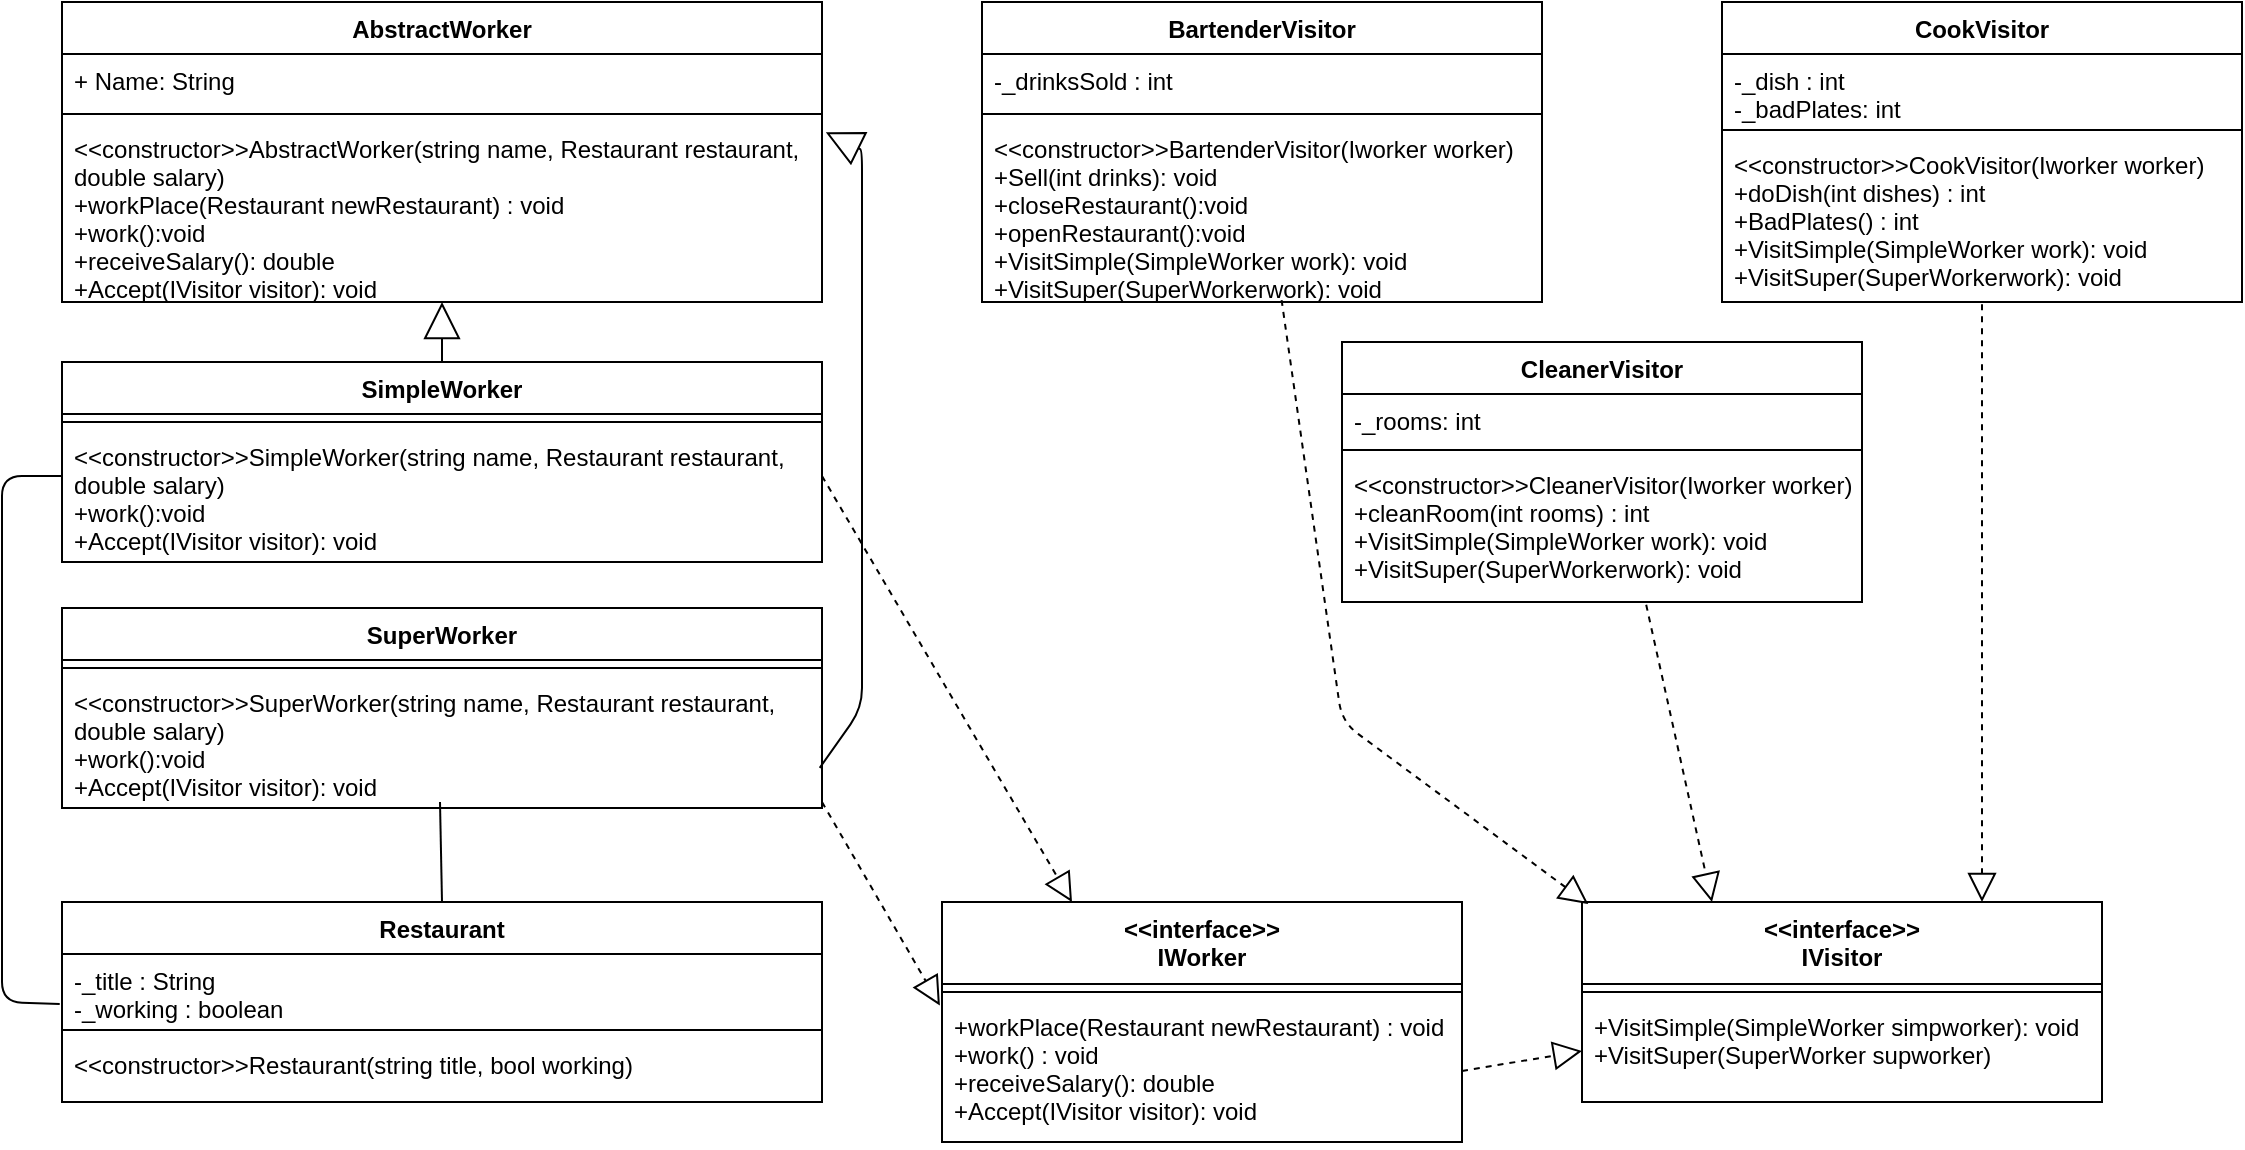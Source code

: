 <mxfile version="12.4.2" type="device" pages="1"><diagram id="1_5B9RLBLSlGrXWJuKQ3" name="Page-1"><mxGraphModel dx="1408" dy="808" grid="1" gridSize="10" guides="1" tooltips="1" connect="1" arrows="1" fold="1" page="1" pageScale="1" pageWidth="827" pageHeight="1169" math="0" shadow="0"><root><mxCell id="0"/><mxCell id="1" parent="0"/><mxCell id="VqByY4DQzzS1gv1F4WYQ-1" value="AbstractWorker" style="swimlane;fontStyle=1;align=center;verticalAlign=top;childLayout=stackLayout;horizontal=1;startSize=26;horizontalStack=0;resizeParent=1;resizeParentMax=0;resizeLast=0;collapsible=1;marginBottom=0;" parent="1" vertex="1"><mxGeometry x="40" y="70" width="380" height="150" as="geometry"/></mxCell><mxCell id="VqByY4DQzzS1gv1F4WYQ-2" value="+ Name: String" style="text;strokeColor=none;fillColor=none;align=left;verticalAlign=top;spacingLeft=4;spacingRight=4;overflow=hidden;rotatable=0;points=[[0,0.5],[1,0.5]];portConstraint=eastwest;" parent="VqByY4DQzzS1gv1F4WYQ-1" vertex="1"><mxGeometry y="26" width="380" height="26" as="geometry"/></mxCell><mxCell id="VqByY4DQzzS1gv1F4WYQ-3" value="" style="line;strokeWidth=1;fillColor=none;align=left;verticalAlign=middle;spacingTop=-1;spacingLeft=3;spacingRight=3;rotatable=0;labelPosition=right;points=[];portConstraint=eastwest;" parent="VqByY4DQzzS1gv1F4WYQ-1" vertex="1"><mxGeometry y="52" width="380" height="8" as="geometry"/></mxCell><mxCell id="VqByY4DQzzS1gv1F4WYQ-4" value="&lt;&lt;constructor&gt;&gt;AbstractWorker(string name, Restaurant restaurant,&#10;double salary)&#10;+workPlace(Restaurant newRestaurant) : void&#10;+work():void&#10;+receiveSalary(): double&#10;+Accept(IVisitor visitor): void" style="text;strokeColor=none;fillColor=none;align=left;verticalAlign=top;spacingLeft=4;spacingRight=4;overflow=hidden;rotatable=0;points=[[0,0.5],[1,0.5]];portConstraint=eastwest;" parent="VqByY4DQzzS1gv1F4WYQ-1" vertex="1"><mxGeometry y="60" width="380" height="90" as="geometry"/></mxCell><mxCell id="VqByY4DQzzS1gv1F4WYQ-5" value="SimpleWorker" style="swimlane;fontStyle=1;align=center;verticalAlign=top;childLayout=stackLayout;horizontal=1;startSize=26;horizontalStack=0;resizeParent=1;resizeParentMax=0;resizeLast=0;collapsible=1;marginBottom=0;" parent="1" vertex="1"><mxGeometry x="40" y="250" width="380" height="100" as="geometry"/></mxCell><mxCell id="VqByY4DQzzS1gv1F4WYQ-6" value="" style="line;strokeWidth=1;fillColor=none;align=left;verticalAlign=middle;spacingTop=-1;spacingLeft=3;spacingRight=3;rotatable=0;labelPosition=right;points=[];portConstraint=eastwest;" parent="VqByY4DQzzS1gv1F4WYQ-5" vertex="1"><mxGeometry y="26" width="380" height="8" as="geometry"/></mxCell><mxCell id="VqByY4DQzzS1gv1F4WYQ-7" value="&lt;&lt;constructor&gt;&gt;SimpleWorker(string name, Restaurant restaurant,&#10;double salary)&#10;+work():void&#10;+Accept(IVisitor visitor): void" style="text;strokeColor=none;fillColor=none;align=left;verticalAlign=top;spacingLeft=4;spacingRight=4;overflow=hidden;rotatable=0;points=[[0,0.5],[1,0.5]];portConstraint=eastwest;" parent="VqByY4DQzzS1gv1F4WYQ-5" vertex="1"><mxGeometry y="34" width="380" height="66" as="geometry"/></mxCell><mxCell id="VqByY4DQzzS1gv1F4WYQ-8" value="SuperWorker" style="swimlane;fontStyle=1;align=center;verticalAlign=top;childLayout=stackLayout;horizontal=1;startSize=26;horizontalStack=0;resizeParent=1;resizeParentMax=0;resizeLast=0;collapsible=1;marginBottom=0;" parent="1" vertex="1"><mxGeometry x="40" y="373" width="380" height="100" as="geometry"/></mxCell><mxCell id="VqByY4DQzzS1gv1F4WYQ-9" value="" style="line;strokeWidth=1;fillColor=none;align=left;verticalAlign=middle;spacingTop=-1;spacingLeft=3;spacingRight=3;rotatable=0;labelPosition=right;points=[];portConstraint=eastwest;" parent="VqByY4DQzzS1gv1F4WYQ-8" vertex="1"><mxGeometry y="26" width="380" height="8" as="geometry"/></mxCell><mxCell id="VqByY4DQzzS1gv1F4WYQ-10" value="&lt;&lt;constructor&gt;&gt;SuperWorker(string name, Restaurant restaurant,&#10;double salary)&#10;+work():void&#10;+Accept(IVisitor visitor): void" style="text;strokeColor=none;fillColor=none;align=left;verticalAlign=top;spacingLeft=4;spacingRight=4;overflow=hidden;rotatable=0;points=[[0,0.5],[1,0.5]];portConstraint=eastwest;" parent="VqByY4DQzzS1gv1F4WYQ-8" vertex="1"><mxGeometry y="34" width="380" height="66" as="geometry"/></mxCell><mxCell id="VqByY4DQzzS1gv1F4WYQ-11" value="Restaurant" style="swimlane;fontStyle=1;align=center;verticalAlign=top;childLayout=stackLayout;horizontal=1;startSize=26;horizontalStack=0;resizeParent=1;resizeParentMax=0;resizeLast=0;collapsible=1;marginBottom=0;" parent="1" vertex="1"><mxGeometry x="40" y="520" width="380" height="100" as="geometry"/></mxCell><mxCell id="VqByY4DQzzS1gv1F4WYQ-12" value="-_title : String&#10;-_working : boolean" style="text;strokeColor=none;fillColor=none;align=left;verticalAlign=top;spacingLeft=4;spacingRight=4;overflow=hidden;rotatable=0;points=[[0,0.5],[1,0.5]];portConstraint=eastwest;" parent="VqByY4DQzzS1gv1F4WYQ-11" vertex="1"><mxGeometry y="26" width="380" height="34" as="geometry"/></mxCell><mxCell id="VqByY4DQzzS1gv1F4WYQ-13" value="" style="line;strokeWidth=1;fillColor=none;align=left;verticalAlign=middle;spacingTop=-1;spacingLeft=3;spacingRight=3;rotatable=0;labelPosition=right;points=[];portConstraint=eastwest;" parent="VqByY4DQzzS1gv1F4WYQ-11" vertex="1"><mxGeometry y="60" width="380" height="8" as="geometry"/></mxCell><mxCell id="VqByY4DQzzS1gv1F4WYQ-14" value="&lt;&lt;constructor&gt;&gt;Restaurant(string title, bool working)" style="text;strokeColor=none;fillColor=none;align=left;verticalAlign=top;spacingLeft=4;spacingRight=4;overflow=hidden;rotatable=0;points=[[0,0.5],[1,0.5]];portConstraint=eastwest;" parent="VqByY4DQzzS1gv1F4WYQ-11" vertex="1"><mxGeometry y="68" width="380" height="32" as="geometry"/></mxCell><mxCell id="VqByY4DQzzS1gv1F4WYQ-15" value="" style="endArrow=block;endSize=16;endFill=0;html=1;exitX=0.5;exitY=0;exitDx=0;exitDy=0;" parent="1" source="VqByY4DQzzS1gv1F4WYQ-5" target="VqByY4DQzzS1gv1F4WYQ-4" edge="1"><mxGeometry width="160" relative="1" as="geometry"><mxPoint x="170" y="640" as="sourcePoint"/><mxPoint x="10" y="640" as="targetPoint"/></mxGeometry></mxCell><mxCell id="VqByY4DQzzS1gv1F4WYQ-16" value="" style="endArrow=block;endSize=16;endFill=0;html=1;entryX=1.005;entryY=0.057;entryDx=0;entryDy=0;exitX=0.997;exitY=0.696;exitDx=0;exitDy=0;exitPerimeter=0;entryPerimeter=0;" parent="1" source="VqByY4DQzzS1gv1F4WYQ-10" target="VqByY4DQzzS1gv1F4WYQ-4" edge="1"><mxGeometry width="160" relative="1" as="geometry"><mxPoint x="450" y="250" as="sourcePoint"/><mxPoint x="450" y="210" as="targetPoint"/><Array as="points"><mxPoint x="440" y="423"/><mxPoint x="440" y="270"/><mxPoint x="440" y="144"/></Array></mxGeometry></mxCell><mxCell id="VqByY4DQzzS1gv1F4WYQ-17" value="" style="endArrow=none;html=1;exitX=0.5;exitY=0;exitDx=0;exitDy=0;" parent="1" edge="1"><mxGeometry width="50" height="50" relative="1" as="geometry"><mxPoint x="230" y="520" as="sourcePoint"/><mxPoint x="229" y="470" as="targetPoint"/></mxGeometry></mxCell><mxCell id="VqByY4DQzzS1gv1F4WYQ-18" value="" style="endArrow=none;html=1;exitX=-0.003;exitY=0.735;exitDx=0;exitDy=0;exitPerimeter=0;entryX=0;entryY=0.5;entryDx=0;entryDy=0;" parent="1" edge="1"><mxGeometry width="50" height="50" relative="1" as="geometry"><mxPoint x="38.86" y="570.99" as="sourcePoint"/><mxPoint x="40" y="307" as="targetPoint"/><Array as="points"><mxPoint x="10" y="570"/><mxPoint x="10" y="307"/></Array></mxGeometry></mxCell><mxCell id="VqByY4DQzzS1gv1F4WYQ-23" value="&lt;&lt;interface&gt;&gt;&#10;IWorker&#10;" style="swimlane;fontStyle=1;align=center;verticalAlign=top;childLayout=stackLayout;horizontal=1;startSize=41;horizontalStack=0;resizeParent=1;resizeParentMax=0;resizeLast=0;collapsible=1;marginBottom=0;" parent="1" vertex="1"><mxGeometry x="480" y="520" width="260" height="120" as="geometry"/></mxCell><mxCell id="VqByY4DQzzS1gv1F4WYQ-24" value="" style="line;strokeWidth=1;fillColor=none;align=left;verticalAlign=middle;spacingTop=-1;spacingLeft=3;spacingRight=3;rotatable=0;labelPosition=right;points=[];portConstraint=eastwest;" parent="VqByY4DQzzS1gv1F4WYQ-23" vertex="1"><mxGeometry y="41" width="260" height="8" as="geometry"/></mxCell><mxCell id="VqByY4DQzzS1gv1F4WYQ-25" value="+workPlace(Restaurant newRestaurant) : void&#10;+work() : void&#10;+receiveSalary(): double&#10;+Accept(IVisitor visitor): void" style="text;strokeColor=none;fillColor=none;align=left;verticalAlign=top;spacingLeft=4;spacingRight=4;overflow=hidden;rotatable=0;points=[[0,0.5],[1,0.5]];portConstraint=eastwest;" parent="VqByY4DQzzS1gv1F4WYQ-23" vertex="1"><mxGeometry y="49" width="260" height="71" as="geometry"/></mxCell><mxCell id="VqByY4DQzzS1gv1F4WYQ-26" value="" style="endArrow=block;dashed=1;endFill=0;endSize=12;html=1;entryX=-0.004;entryY=0.039;entryDx=0;entryDy=0;entryPerimeter=0;" parent="1" target="VqByY4DQzzS1gv1F4WYQ-25" edge="1"><mxGeometry width="160" relative="1" as="geometry"><mxPoint x="420" y="470" as="sourcePoint"/><mxPoint x="170" y="640" as="targetPoint"/></mxGeometry></mxCell><mxCell id="VqByY4DQzzS1gv1F4WYQ-27" value="" style="endArrow=block;dashed=1;endFill=0;endSize=12;html=1;exitX=1;exitY=0.5;exitDx=0;exitDy=0;entryX=0.25;entryY=0;entryDx=0;entryDy=0;" parent="1" target="VqByY4DQzzS1gv1F4WYQ-23" edge="1"><mxGeometry width="160" relative="1" as="geometry"><mxPoint x="420" y="307" as="sourcePoint"/><mxPoint x="488.96" y="580.989" as="targetPoint"/></mxGeometry></mxCell><mxCell id="VqByY4DQzzS1gv1F4WYQ-30" value="BartenderVisitor" style="swimlane;fontStyle=1;align=center;verticalAlign=top;childLayout=stackLayout;horizontal=1;startSize=26;horizontalStack=0;resizeParent=1;resizeParentMax=0;resizeLast=0;collapsible=1;marginBottom=0;" parent="1" vertex="1"><mxGeometry x="500" y="70" width="280" height="150" as="geometry"/></mxCell><mxCell id="VqByY4DQzzS1gv1F4WYQ-31" value="-_drinksSold : int" style="text;strokeColor=none;fillColor=none;align=left;verticalAlign=top;spacingLeft=4;spacingRight=4;overflow=hidden;rotatable=0;points=[[0,0.5],[1,0.5]];portConstraint=eastwest;" parent="VqByY4DQzzS1gv1F4WYQ-30" vertex="1"><mxGeometry y="26" width="280" height="26" as="geometry"/></mxCell><mxCell id="VqByY4DQzzS1gv1F4WYQ-32" value="" style="line;strokeWidth=1;fillColor=none;align=left;verticalAlign=middle;spacingTop=-1;spacingLeft=3;spacingRight=3;rotatable=0;labelPosition=right;points=[];portConstraint=eastwest;" parent="VqByY4DQzzS1gv1F4WYQ-30" vertex="1"><mxGeometry y="52" width="280" height="8" as="geometry"/></mxCell><mxCell id="VqByY4DQzzS1gv1F4WYQ-33" value="&lt;&lt;constructor&gt;&gt;BartenderVisitor(Iworker worker)&#10;+Sell(int drinks): void&#10;+closeRestaurant():void&#10;+openRestaurant():void&#10;+VisitSimple(SimpleWorker work): void&#10;+VisitSuper(SuperWorkerwork): void" style="text;strokeColor=none;fillColor=none;align=left;verticalAlign=top;spacingLeft=4;spacingRight=4;overflow=hidden;rotatable=0;points=[[0,0.5],[1,0.5]];portConstraint=eastwest;" parent="VqByY4DQzzS1gv1F4WYQ-30" vertex="1"><mxGeometry y="60" width="280" height="90" as="geometry"/></mxCell><mxCell id="VqByY4DQzzS1gv1F4WYQ-35" value="CleanerVisitor" style="swimlane;fontStyle=1;align=center;verticalAlign=top;childLayout=stackLayout;horizontal=1;startSize=26;horizontalStack=0;resizeParent=1;resizeParentMax=0;resizeLast=0;collapsible=1;marginBottom=0;" parent="1" vertex="1"><mxGeometry x="680" y="240" width="260" height="130" as="geometry"/></mxCell><mxCell id="VqByY4DQzzS1gv1F4WYQ-36" value="-_rooms: int" style="text;strokeColor=none;fillColor=none;align=left;verticalAlign=top;spacingLeft=4;spacingRight=4;overflow=hidden;rotatable=0;points=[[0,0.5],[1,0.5]];portConstraint=eastwest;" parent="VqByY4DQzzS1gv1F4WYQ-35" vertex="1"><mxGeometry y="26" width="260" height="24" as="geometry"/></mxCell><mxCell id="VqByY4DQzzS1gv1F4WYQ-37" value="" style="line;strokeWidth=1;fillColor=none;align=left;verticalAlign=middle;spacingTop=-1;spacingLeft=3;spacingRight=3;rotatable=0;labelPosition=right;points=[];portConstraint=eastwest;" parent="VqByY4DQzzS1gv1F4WYQ-35" vertex="1"><mxGeometry y="50" width="260" height="8" as="geometry"/></mxCell><mxCell id="VqByY4DQzzS1gv1F4WYQ-38" value="&lt;&lt;constructor&gt;&gt;CleanerVisitor(Iworker worker)&#10;+cleanRoom(int rooms) : int&#10;+VisitSimple(SimpleWorker work): void&#10;+VisitSuper(SuperWorkerwork): void&#10;" style="text;strokeColor=none;fillColor=none;align=left;verticalAlign=top;spacingLeft=4;spacingRight=4;overflow=hidden;rotatable=0;points=[[0,0.5],[1,0.5]];portConstraint=eastwest;" parent="VqByY4DQzzS1gv1F4WYQ-35" vertex="1"><mxGeometry y="58" width="260" height="72" as="geometry"/></mxCell><mxCell id="VqByY4DQzzS1gv1F4WYQ-39" value="CookVisitor" style="swimlane;fontStyle=1;align=center;verticalAlign=top;childLayout=stackLayout;horizontal=1;startSize=26;horizontalStack=0;resizeParent=1;resizeParentMax=0;resizeLast=0;collapsible=1;marginBottom=0;" parent="1" vertex="1"><mxGeometry x="870" y="70" width="260" height="150" as="geometry"/></mxCell><mxCell id="VqByY4DQzzS1gv1F4WYQ-40" value="-_dish : int&#10;-_badPlates: int" style="text;strokeColor=none;fillColor=none;align=left;verticalAlign=top;spacingLeft=4;spacingRight=4;overflow=hidden;rotatable=0;points=[[0,0.5],[1,0.5]];portConstraint=eastwest;" parent="VqByY4DQzzS1gv1F4WYQ-39" vertex="1"><mxGeometry y="26" width="260" height="34" as="geometry"/></mxCell><mxCell id="VqByY4DQzzS1gv1F4WYQ-41" value="" style="line;strokeWidth=1;fillColor=none;align=left;verticalAlign=middle;spacingTop=-1;spacingLeft=3;spacingRight=3;rotatable=0;labelPosition=right;points=[];portConstraint=eastwest;" parent="VqByY4DQzzS1gv1F4WYQ-39" vertex="1"><mxGeometry y="60" width="260" height="8" as="geometry"/></mxCell><mxCell id="VqByY4DQzzS1gv1F4WYQ-42" value="&lt;&lt;constructor&gt;&gt;CookVisitor(Iworker worker)&#10;+doDish(int dishes) : int&#10;+BadPlates() : int&#10;+VisitSimple(SimpleWorker work): void&#10;+VisitSuper(SuperWorkerwork): void" style="text;strokeColor=none;fillColor=none;align=left;verticalAlign=top;spacingLeft=4;spacingRight=4;overflow=hidden;rotatable=0;points=[[0,0.5],[1,0.5]];portConstraint=eastwest;" parent="VqByY4DQzzS1gv1F4WYQ-39" vertex="1"><mxGeometry y="68" width="260" height="82" as="geometry"/></mxCell><mxCell id="VqByY4DQzzS1gv1F4WYQ-43" value="&lt;&lt;interface&gt;&gt;&#10;IVisitor&#10;" style="swimlane;fontStyle=1;align=center;verticalAlign=top;childLayout=stackLayout;horizontal=1;startSize=41;horizontalStack=0;resizeParent=1;resizeParentMax=0;resizeLast=0;collapsible=1;marginBottom=0;" parent="1" vertex="1"><mxGeometry x="800" y="520" width="260" height="100" as="geometry"/></mxCell><mxCell id="VqByY4DQzzS1gv1F4WYQ-44" value="" style="line;strokeWidth=1;fillColor=none;align=left;verticalAlign=middle;spacingTop=-1;spacingLeft=3;spacingRight=3;rotatable=0;labelPosition=right;points=[];portConstraint=eastwest;" parent="VqByY4DQzzS1gv1F4WYQ-43" vertex="1"><mxGeometry y="41" width="260" height="8" as="geometry"/></mxCell><mxCell id="VqByY4DQzzS1gv1F4WYQ-45" value="+VisitSimple(SimpleWorker simpworker): void&#10;+VisitSuper(SuperWorker supworker)" style="text;strokeColor=none;fillColor=none;align=left;verticalAlign=top;spacingLeft=4;spacingRight=4;overflow=hidden;rotatable=0;points=[[0,0.5],[1,0.5]];portConstraint=eastwest;" parent="VqByY4DQzzS1gv1F4WYQ-43" vertex="1"><mxGeometry y="49" width="260" height="51" as="geometry"/></mxCell><mxCell id="VqByY4DQzzS1gv1F4WYQ-46" value="" style="endArrow=block;dashed=1;endFill=0;endSize=12;html=1;exitX=1;exitY=0.5;exitDx=0;exitDy=0;entryX=0;entryY=0.5;entryDx=0;entryDy=0;" parent="1" source="VqByY4DQzzS1gv1F4WYQ-25" target="VqByY4DQzzS1gv1F4WYQ-45" edge="1"><mxGeometry width="160" relative="1" as="geometry"><mxPoint x="702" y="307" as="sourcePoint"/><mxPoint x="827" y="520" as="targetPoint"/></mxGeometry></mxCell><mxCell id="VqByY4DQzzS1gv1F4WYQ-48" value="" style="endArrow=block;dashed=1;endFill=0;endSize=12;html=1;exitX=0.585;exitY=1.019;exitDx=0;exitDy=0;entryX=0.25;entryY=0;entryDx=0;entryDy=0;exitPerimeter=0;" parent="1" source="VqByY4DQzzS1gv1F4WYQ-38" target="VqByY4DQzzS1gv1F4WYQ-43" edge="1"><mxGeometry width="160" relative="1" as="geometry"><mxPoint x="615" y="307" as="sourcePoint"/><mxPoint x="740" y="520" as="targetPoint"/></mxGeometry></mxCell><mxCell id="VqByY4DQzzS1gv1F4WYQ-49" value="" style="endArrow=block;dashed=1;endFill=0;endSize=12;html=1;exitX=0.5;exitY=1.014;exitDx=0;exitDy=0;entryX=0.25;entryY=0;entryDx=0;entryDy=0;exitPerimeter=0;" parent="1" source="VqByY4DQzzS1gv1F4WYQ-42" edge="1"><mxGeometry width="160" relative="1" as="geometry"><mxPoint x="967.1" y="350.988" as="sourcePoint"/><mxPoint x="1000" y="520" as="targetPoint"/></mxGeometry></mxCell><mxCell id="VqByY4DQzzS1gv1F4WYQ-50" value="" style="endArrow=block;dashed=1;endFill=0;endSize=12;html=1;exitX=0.535;exitY=0.989;exitDx=0;exitDy=0;entryX=0.012;entryY=0.01;entryDx=0;entryDy=0;exitPerimeter=0;entryPerimeter=0;" parent="1" target="VqByY4DQzzS1gv1F4WYQ-43" edge="1" source="VqByY4DQzzS1gv1F4WYQ-33"><mxGeometry width="160" relative="1" as="geometry"><mxPoint x="629.5" y="209.98" as="sourcePoint"/><mxPoint x="629.5" y="511" as="targetPoint"/><Array as="points"><mxPoint x="680" y="430"/></Array></mxGeometry></mxCell></root></mxGraphModel></diagram></mxfile>